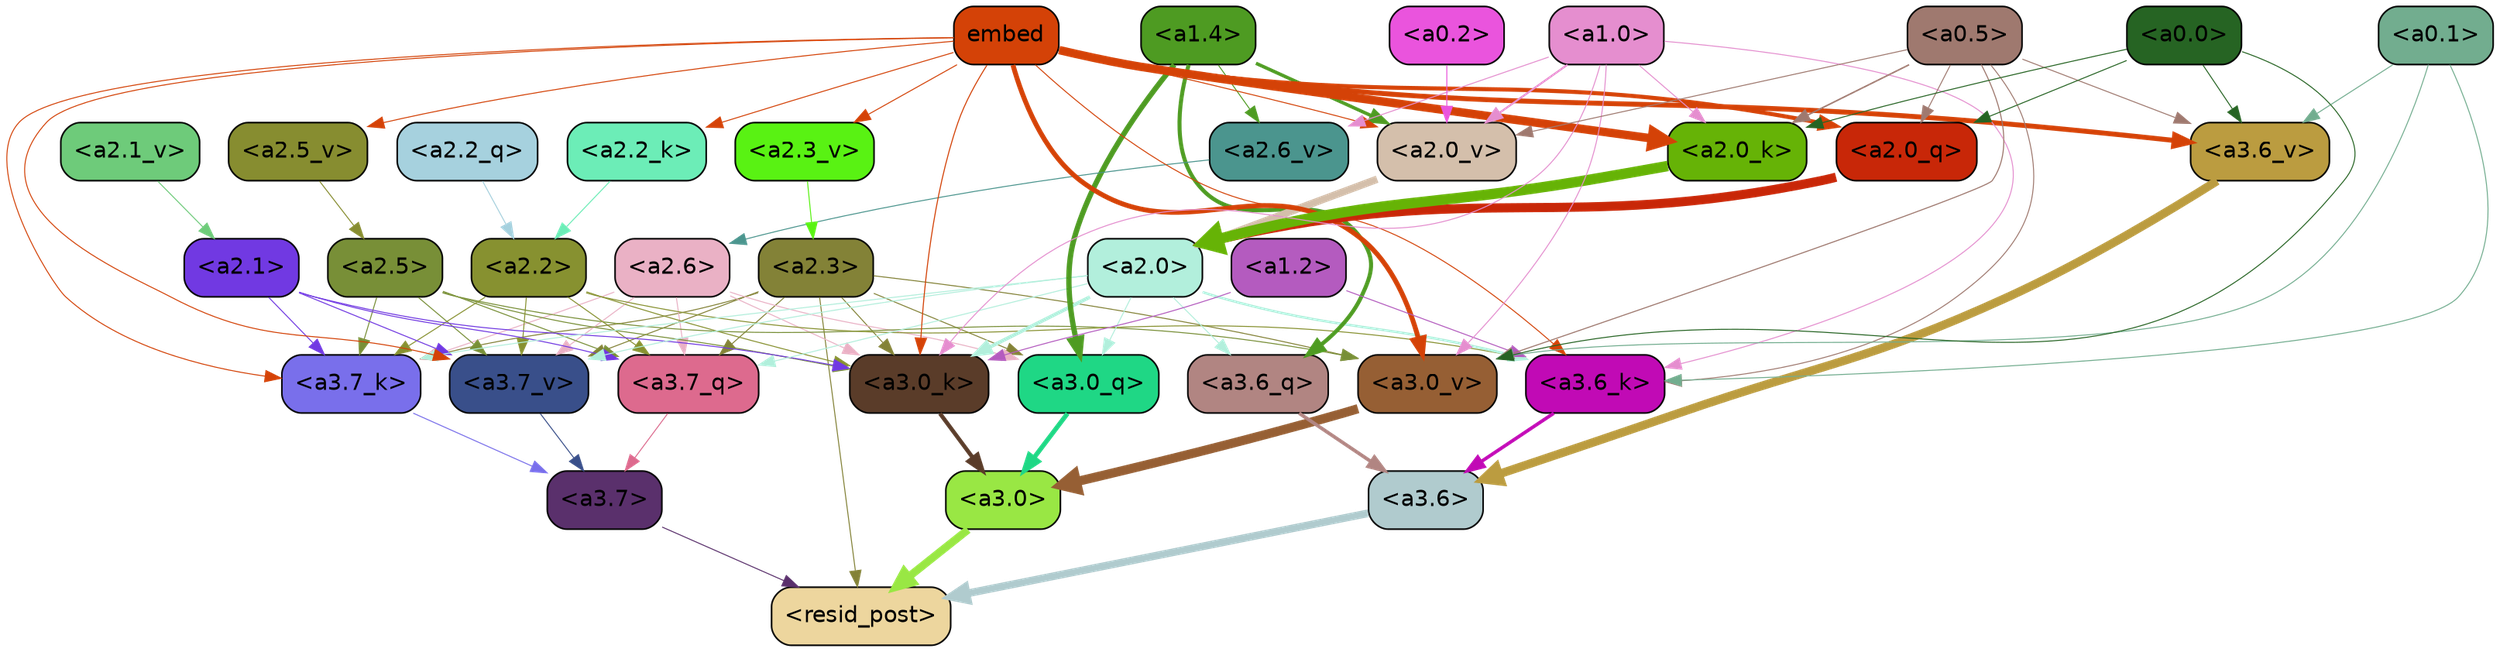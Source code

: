 strict digraph "" {
	graph [bgcolor=transparent,
		layout=dot,
		overlap=false,
		splines=true
	];
	"<a3.7>"	[color=black,
		fillcolor="#5a306c",
		fontname=Helvetica,
		shape=box,
		style="filled, rounded"];
	"<resid_post>"	[color=black,
		fillcolor="#edd69e",
		fontname=Helvetica,
		shape=box,
		style="filled, rounded"];
	"<a3.7>" -> "<resid_post>"	[color="#5a306c",
		penwidth=0.6];
	"<a3.6>"	[color=black,
		fillcolor="#b0cbce",
		fontname=Helvetica,
		shape=box,
		style="filled, rounded"];
	"<a3.6>" -> "<resid_post>"	[color="#b0cbce",
		penwidth=4.7534414529800415];
	"<a3.0>"	[color=black,
		fillcolor="#99e744",
		fontname=Helvetica,
		shape=box,
		style="filled, rounded"];
	"<a3.0>" -> "<resid_post>"	[color="#99e744",
		penwidth=4.898576855659485];
	"<a2.3>"	[color=black,
		fillcolor="#838237",
		fontname=Helvetica,
		shape=box,
		style="filled, rounded"];
	"<a2.3>" -> "<resid_post>"	[color="#838237",
		penwidth=0.6];
	"<a3.7_q>"	[color=black,
		fillcolor="#dd6a8e",
		fontname=Helvetica,
		shape=box,
		style="filled, rounded"];
	"<a2.3>" -> "<a3.7_q>"	[color="#838237",
		penwidth=0.6];
	"<a3.0_q>"	[color=black,
		fillcolor="#1fd785",
		fontname=Helvetica,
		shape=box,
		style="filled, rounded"];
	"<a2.3>" -> "<a3.0_q>"	[color="#838237",
		penwidth=0.6];
	"<a3.7_k>"	[color=black,
		fillcolor="#796feb",
		fontname=Helvetica,
		shape=box,
		style="filled, rounded"];
	"<a2.3>" -> "<a3.7_k>"	[color="#838237",
		penwidth=0.6];
	"<a3.0_k>"	[color=black,
		fillcolor="#5a3c29",
		fontname=Helvetica,
		shape=box,
		style="filled, rounded"];
	"<a2.3>" -> "<a3.0_k>"	[color="#838237",
		penwidth=0.6];
	"<a3.7_v>"	[color=black,
		fillcolor="#394f8a",
		fontname=Helvetica,
		shape=box,
		style="filled, rounded"];
	"<a2.3>" -> "<a3.7_v>"	[color="#838237",
		penwidth=0.6];
	"<a3.0_v>"	[color=black,
		fillcolor="#965f34",
		fontname=Helvetica,
		shape=box,
		style="filled, rounded"];
	"<a2.3>" -> "<a3.0_v>"	[color="#838237",
		penwidth=0.6];
	"<a3.7_q>" -> "<a3.7>"	[color="#dd6a8e",
		penwidth=0.6];
	"<a3.6_q>"	[color=black,
		fillcolor="#b18582",
		fontname=Helvetica,
		shape=box,
		style="filled, rounded"];
	"<a3.6_q>" -> "<a3.6>"	[color="#b18582",
		penwidth=2.160832464694977];
	"<a3.0_q>" -> "<a3.0>"	[color="#1fd785",
		penwidth=2.870753765106201];
	"<a3.7_k>" -> "<a3.7>"	[color="#796feb",
		penwidth=0.6];
	"<a3.6_k>"	[color=black,
		fillcolor="#c10ab5",
		fontname=Helvetica,
		shape=box,
		style="filled, rounded"];
	"<a3.6_k>" -> "<a3.6>"	[color="#c10ab5",
		penwidth=2.13908451795578];
	"<a3.0_k>" -> "<a3.0>"	[color="#5a3c29",
		penwidth=2.520303964614868];
	"<a3.7_v>" -> "<a3.7>"	[color="#394f8a",
		penwidth=0.6];
	"<a3.6_v>"	[color=black,
		fillcolor="#bb9c40",
		fontname=Helvetica,
		shape=box,
		style="filled, rounded"];
	"<a3.6_v>" -> "<a3.6>"	[color="#bb9c40",
		penwidth=5.297133803367615];
	"<a3.0_v>" -> "<a3.0>"	[color="#965f34",
		penwidth=5.680712580680847];
	"<a2.6>"	[color=black,
		fillcolor="#eab1c5",
		fontname=Helvetica,
		shape=box,
		style="filled, rounded"];
	"<a2.6>" -> "<a3.7_q>"	[color="#eab1c5",
		penwidth=0.6];
	"<a2.6>" -> "<a3.0_q>"	[color="#eab1c5",
		penwidth=0.6];
	"<a2.6>" -> "<a3.7_k>"	[color="#eab1c5",
		penwidth=0.6];
	"<a2.6>" -> "<a3.0_k>"	[color="#eab1c5",
		penwidth=0.6];
	"<a2.6>" -> "<a3.7_v>"	[color="#eab1c5",
		penwidth=0.6];
	"<a2.5>"	[color=black,
		fillcolor="#788f37",
		fontname=Helvetica,
		shape=box,
		style="filled, rounded"];
	"<a2.5>" -> "<a3.7_q>"	[color="#788f37",
		penwidth=0.6];
	"<a2.5>" -> "<a3.7_k>"	[color="#788f37",
		penwidth=0.6];
	"<a2.5>" -> "<a3.0_k>"	[color="#788f37",
		penwidth=0.6];
	"<a2.5>" -> "<a3.7_v>"	[color="#788f37",
		penwidth=0.6];
	"<a2.5>" -> "<a3.0_v>"	[color="#788f37",
		penwidth=0.6];
	"<a2.2>"	[color=black,
		fillcolor="#879130",
		fontname=Helvetica,
		shape=box,
		style="filled, rounded"];
	"<a2.2>" -> "<a3.7_q>"	[color="#879130",
		penwidth=0.6];
	"<a2.2>" -> "<a3.7_k>"	[color="#879130",
		penwidth=0.6];
	"<a2.2>" -> "<a3.6_k>"	[color="#879130",
		penwidth=0.6];
	"<a2.2>" -> "<a3.0_k>"	[color="#879130",
		penwidth=0.6];
	"<a2.2>" -> "<a3.7_v>"	[color="#879130",
		penwidth=0.6];
	"<a2.1>"	[color=black,
		fillcolor="#7139e2",
		fontname=Helvetica,
		shape=box,
		style="filled, rounded"];
	"<a2.1>" -> "<a3.7_q>"	[color="#7139e2",
		penwidth=0.6];
	"<a2.1>" -> "<a3.7_k>"	[color="#7139e2",
		penwidth=0.6];
	"<a2.1>" -> "<a3.0_k>"	[color="#7139e2",
		penwidth=0.6];
	"<a2.1>" -> "<a3.7_v>"	[color="#7139e2",
		penwidth=0.6];
	"<a2.0>"	[color=black,
		fillcolor="#b2efdc",
		fontname=Helvetica,
		shape=box,
		style="filled, rounded"];
	"<a2.0>" -> "<a3.7_q>"	[color="#b2efdc",
		penwidth=0.6];
	"<a2.0>" -> "<a3.6_q>"	[color="#b2efdc",
		penwidth=0.6];
	"<a2.0>" -> "<a3.0_q>"	[color="#b2efdc",
		penwidth=0.6];
	"<a2.0>" -> "<a3.7_k>"	[color="#b2efdc",
		penwidth=0.6];
	"<a2.0>" -> "<a3.6_k>"	[color="#b2efdc",
		penwidth=1.4957321882247925];
	"<a2.0>" -> "<a3.0_k>"	[color="#b2efdc",
		penwidth=2.18752121925354];
	"<a2.0>" -> "<a3.7_v>"	[color="#b2efdc",
		penwidth=0.6];
	"<a1.4>"	[color=black,
		fillcolor="#4e9b22",
		fontname=Helvetica,
		shape=box,
		style="filled, rounded"];
	"<a1.4>" -> "<a3.6_q>"	[color="#4e9b22",
		penwidth=2.4829938411712646];
	"<a1.4>" -> "<a3.0_q>"	[color="#4e9b22",
		penwidth=3.299744725227356];
	"<a2.6_v>"	[color=black,
		fillcolor="#4b958e",
		fontname=Helvetica,
		shape=box,
		style="filled, rounded"];
	"<a1.4>" -> "<a2.6_v>"	[color="#4e9b22",
		penwidth=0.6];
	"<a2.0_v>"	[color=black,
		fillcolor="#d4bfab",
		fontname=Helvetica,
		shape=box,
		style="filled, rounded"];
	"<a1.4>" -> "<a2.0_v>"	[color="#4e9b22",
		penwidth=2.092592429369688];
	embed	[color=black,
		fillcolor="#d44207",
		fontname=Helvetica,
		shape=box,
		style="filled, rounded"];
	embed -> "<a3.7_k>"	[color="#d44207",
		penwidth=0.6];
	embed -> "<a3.6_k>"	[color="#d44207",
		penwidth=0.6];
	embed -> "<a3.0_k>"	[color="#d44207",
		penwidth=0.6394047290086746];
	embed -> "<a3.7_v>"	[color="#d44207",
		penwidth=0.6];
	embed -> "<a3.6_v>"	[color="#d44207",
		penwidth=3.067279100418091];
	embed -> "<a3.0_v>"	[color="#d44207",
		penwidth=3.0212591886520386];
	"<a2.0_q>"	[color=black,
		fillcolor="#c82708",
		fontname=Helvetica,
		shape=box,
		style="filled, rounded"];
	embed -> "<a2.0_q>"	[color="#d44207",
		penwidth=2.5355080366134644];
	"<a2.2_k>"	[color=black,
		fillcolor="#6cedb7",
		fontname=Helvetica,
		shape=box,
		style="filled, rounded"];
	embed -> "<a2.2_k>"	[color="#d44207",
		penwidth=0.6];
	"<a2.0_k>"	[color=black,
		fillcolor="#66b306",
		fontname=Helvetica,
		shape=box,
		style="filled, rounded"];
	embed -> "<a2.0_k>"	[color="#d44207",
		penwidth=5.2180726528167725];
	"<a2.5_v>"	[color=black,
		fillcolor="#878d30",
		fontname=Helvetica,
		shape=box,
		style="filled, rounded"];
	embed -> "<a2.5_v>"	[color="#d44207",
		penwidth=0.6];
	"<a2.3_v>"	[color=black,
		fillcolor="#59f213",
		fontname=Helvetica,
		shape=box,
		style="filled, rounded"];
	embed -> "<a2.3_v>"	[color="#d44207",
		penwidth=0.6];
	embed -> "<a2.0_v>"	[color="#d44207",
		penwidth=0.6];
	"<a1.2>"	[color=black,
		fillcolor="#b45bbf",
		fontname=Helvetica,
		shape=box,
		style="filled, rounded"];
	"<a1.2>" -> "<a3.6_k>"	[color="#b45bbf",
		penwidth=0.6];
	"<a1.2>" -> "<a3.0_k>"	[color="#b45bbf",
		penwidth=0.6];
	"<a1.0>"	[color=black,
		fillcolor="#e58ecf",
		fontname=Helvetica,
		shape=box,
		style="filled, rounded"];
	"<a1.0>" -> "<a3.6_k>"	[color="#e58ecf",
		penwidth=0.6];
	"<a1.0>" -> "<a3.0_k>"	[color="#e58ecf",
		penwidth=0.6];
	"<a1.0>" -> "<a3.0_v>"	[color="#e58ecf",
		penwidth=0.6];
	"<a1.0>" -> "<a2.0_k>"	[color="#e58ecf",
		penwidth=0.6];
	"<a1.0>" -> "<a2.6_v>"	[color="#e58ecf",
		penwidth=0.6];
	"<a1.0>" -> "<a2.0_v>"	[color="#e58ecf",
		penwidth=1.2132605910301208];
	"<a0.5>"	[color=black,
		fillcolor="#9f796f",
		fontname=Helvetica,
		shape=box,
		style="filled, rounded"];
	"<a0.5>" -> "<a3.6_k>"	[color="#9f796f",
		penwidth=0.6];
	"<a0.5>" -> "<a3.6_v>"	[color="#9f796f",
		penwidth=0.6];
	"<a0.5>" -> "<a3.0_v>"	[color="#9f796f",
		penwidth=0.648682102560997];
	"<a0.5>" -> "<a2.0_q>"	[color="#9f796f",
		penwidth=0.6];
	"<a0.5>" -> "<a2.0_k>"	[color="#9f796f",
		penwidth=0.9236047863960266];
	"<a0.5>" -> "<a2.0_v>"	[color="#9f796f",
		penwidth=0.6];
	"<a0.1>"	[color=black,
		fillcolor="#72ad8f",
		fontname=Helvetica,
		shape=box,
		style="filled, rounded"];
	"<a0.1>" -> "<a3.6_k>"	[color="#72ad8f",
		penwidth=0.6];
	"<a0.1>" -> "<a3.6_v>"	[color="#72ad8f",
		penwidth=0.6];
	"<a0.1>" -> "<a3.0_v>"	[color="#72ad8f",
		penwidth=0.6];
	"<a0.0>"	[color=black,
		fillcolor="#266423",
		fontname=Helvetica,
		shape=box,
		style="filled, rounded"];
	"<a0.0>" -> "<a3.6_v>"	[color="#266423",
		penwidth=0.6];
	"<a0.0>" -> "<a3.0_v>"	[color="#266423",
		penwidth=0.6];
	"<a0.0>" -> "<a2.0_q>"	[color="#266423",
		penwidth=0.6];
	"<a0.0>" -> "<a2.0_k>"	[color="#266423",
		penwidth=0.6];
	"<a2.2_q>"	[color=black,
		fillcolor="#a6d1de",
		fontname=Helvetica,
		shape=box,
		style="filled, rounded"];
	"<a2.2_q>" -> "<a2.2>"	[color="#a6d1de",
		penwidth=0.6];
	"<a2.0_q>" -> "<a2.0>"	[color="#c82708",
		penwidth=5.681910276412964];
	"<a2.2_k>" -> "<a2.2>"	[color="#6cedb7",
		penwidth=0.6];
	"<a2.0_k>" -> "<a2.0>"	[color="#66b306",
		penwidth=6.447777509689331];
	"<a2.6_v>" -> "<a2.6>"	[color="#4b958e",
		penwidth=0.6];
	"<a2.5_v>" -> "<a2.5>"	[color="#878d30",
		penwidth=0.6];
	"<a2.3_v>" -> "<a2.3>"	[color="#59f213",
		penwidth=0.6];
	"<a2.1_v>"	[color=black,
		fillcolor="#6ecb7a",
		fontname=Helvetica,
		shape=box,
		style="filled, rounded"];
	"<a2.1_v>" -> "<a2.1>"	[color="#6ecb7a",
		penwidth=0.6];
	"<a2.0_v>" -> "<a2.0>"	[color="#d4bfab",
		penwidth=4.5695202350616455];
	"<a0.2>"	[color=black,
		fillcolor="#ea54dd",
		fontname=Helvetica,
		shape=box,
		style="filled, rounded"];
	"<a0.2>" -> "<a2.0_v>"	[color="#ea54dd",
		penwidth=0.6];
}
